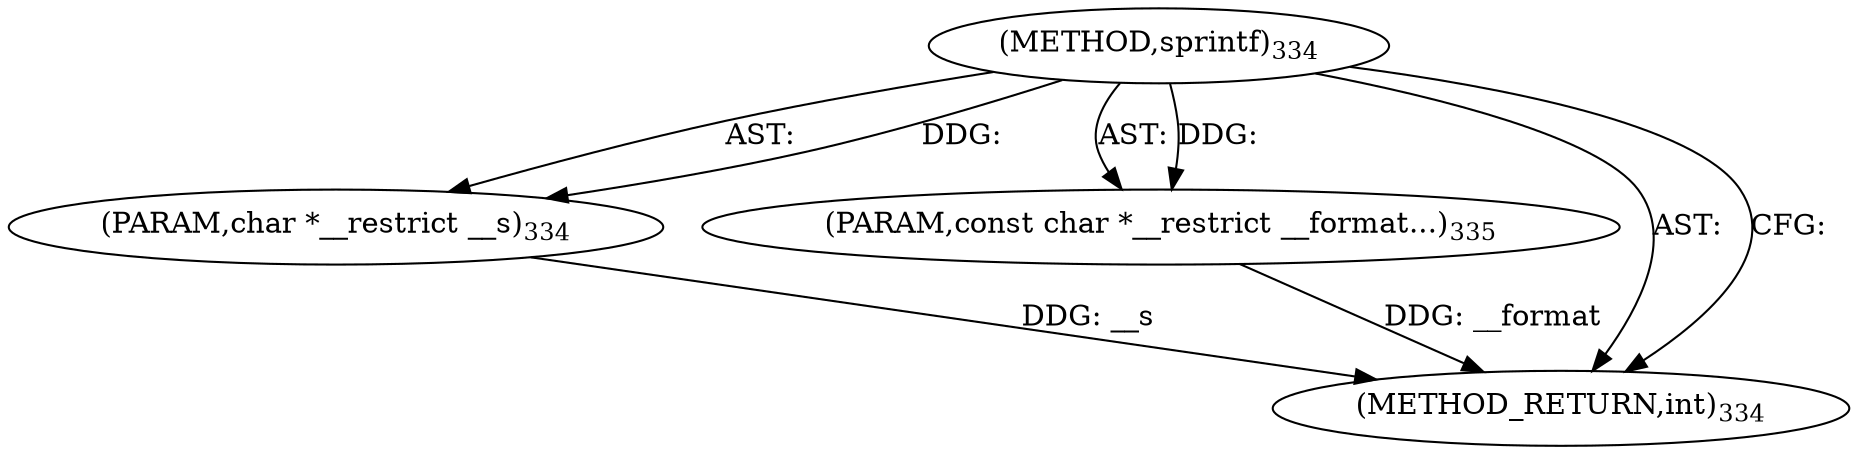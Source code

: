 digraph "sprintf" {  
"30168" [label = <(METHOD,sprintf)<SUB>334</SUB>> ]
"30169" [label = <(PARAM,char *__restrict __s)<SUB>334</SUB>> ]
"30170" [label = <(PARAM,const char *__restrict __format...)<SUB>335</SUB>> ]
"30171" [label = <(METHOD_RETURN,int)<SUB>334</SUB>> ]
  "30168" -> "30169"  [ label = "AST: "] 
  "30168" -> "30170"  [ label = "AST: "] 
  "30168" -> "30171"  [ label = "AST: "] 
  "30168" -> "30171"  [ label = "CFG: "] 
  "30169" -> "30171"  [ label = "DDG: __s"] 
  "30170" -> "30171"  [ label = "DDG: __format"] 
  "30168" -> "30169"  [ label = "DDG: "] 
  "30168" -> "30170"  [ label = "DDG: "] 
}
